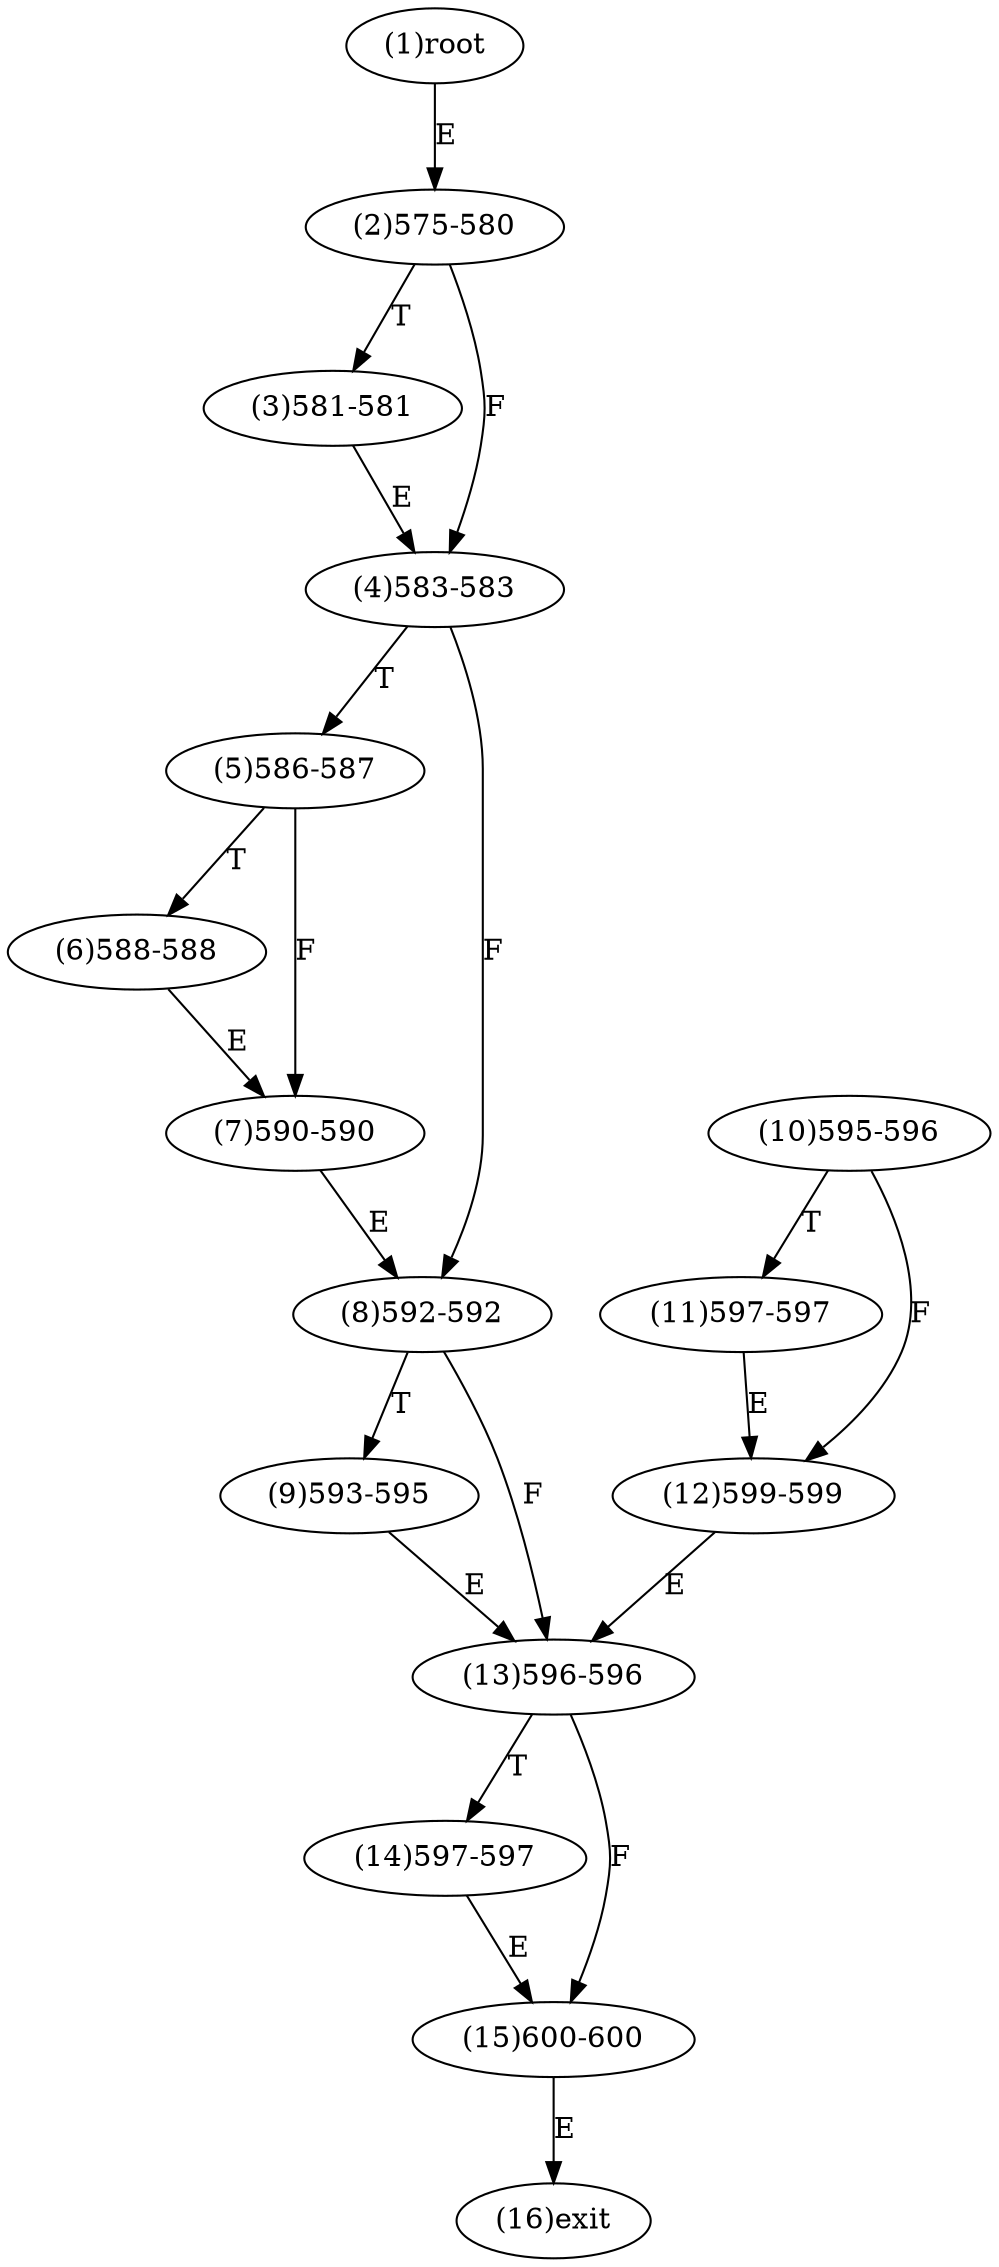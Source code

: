 digraph "" { 
1[ label="(1)root"];
2[ label="(2)575-580"];
3[ label="(3)581-581"];
4[ label="(4)583-583"];
5[ label="(5)586-587"];
6[ label="(6)588-588"];
7[ label="(7)590-590"];
8[ label="(8)592-592"];
9[ label="(9)593-595"];
10[ label="(10)595-596"];
11[ label="(11)597-597"];
12[ label="(12)599-599"];
13[ label="(13)596-596"];
14[ label="(14)597-597"];
15[ label="(15)600-600"];
16[ label="(16)exit"];
1->2[ label="E"];
2->4[ label="F"];
2->3[ label="T"];
3->4[ label="E"];
4->8[ label="F"];
4->5[ label="T"];
5->7[ label="F"];
5->6[ label="T"];
6->7[ label="E"];
7->8[ label="E"];
8->13[ label="F"];
8->9[ label="T"];
9->13[ label="E"];
10->12[ label="F"];
10->11[ label="T"];
11->12[ label="E"];
12->13[ label="E"];
13->15[ label="F"];
13->14[ label="T"];
14->15[ label="E"];
15->16[ label="E"];
}